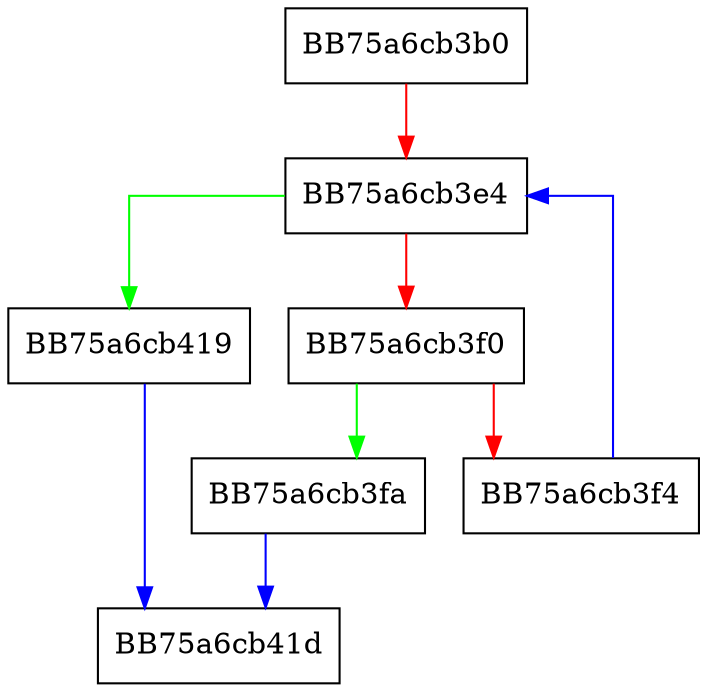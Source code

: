 digraph NSPackerIsMine {
  node [shape="box"];
  graph [splines=ortho];
  BB75a6cb3b0 -> BB75a6cb3e4 [color="red"];
  BB75a6cb3e4 -> BB75a6cb419 [color="green"];
  BB75a6cb3e4 -> BB75a6cb3f0 [color="red"];
  BB75a6cb3f0 -> BB75a6cb3fa [color="green"];
  BB75a6cb3f0 -> BB75a6cb3f4 [color="red"];
  BB75a6cb3f4 -> BB75a6cb3e4 [color="blue"];
  BB75a6cb3fa -> BB75a6cb41d [color="blue"];
  BB75a6cb419 -> BB75a6cb41d [color="blue"];
}